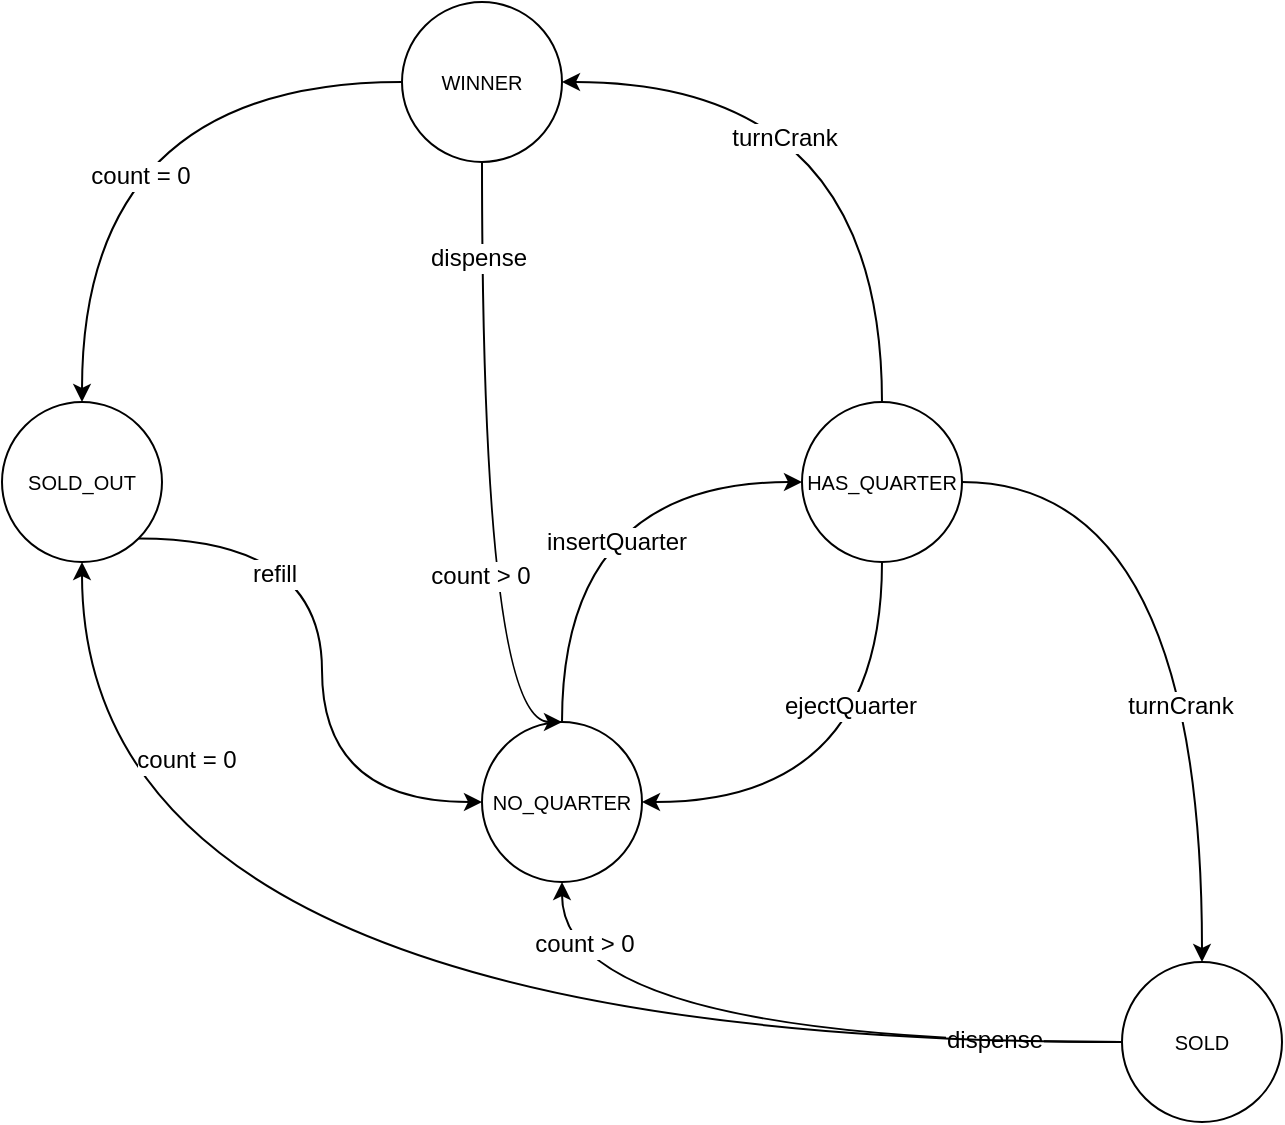 <mxfile version="10.8.0" type="device"><diagram id="ZhT8dzJYKOb54MWivH2m" name="Page-1"><mxGraphModel dx="912" dy="845" grid="1" gridSize="10" guides="1" tooltips="1" connect="1" arrows="1" fold="1" page="1" pageScale="1" pageWidth="850" pageHeight="1100" math="0" shadow="0"><root><mxCell id="0"/><mxCell id="1" parent="0"/><mxCell id="207efkXpUVqOdckeGuly-1" style="edgeStyle=orthogonalEdgeStyle;orthogonalLoop=1;jettySize=auto;html=1;exitX=1;exitY=1;exitDx=0;exitDy=0;entryX=0;entryY=0.5;entryDx=0;entryDy=0;curved=1;" parent="1" source="ypCwY7o6JiADmkSdHgSj-1" target="ypCwY7o6JiADmkSdHgSj-2" edge="1"><mxGeometry relative="1" as="geometry"/></mxCell><mxCell id="207efkXpUVqOdckeGuly-2" value="refill" style="text;html=1;resizable=0;points=[];align=center;verticalAlign=middle;labelBackgroundColor=#ffffff;" parent="207efkXpUVqOdckeGuly-1" vertex="1" connectable="0"><mxGeometry x="-0.559" y="-17" relative="1" as="geometry"><mxPoint as="offset"/></mxGeometry></mxCell><mxCell id="ypCwY7o6JiADmkSdHgSj-1" value="&lt;font style=&quot;font-size: 10px&quot;&gt;SOLD_OUT&lt;/font&gt;" style="ellipse;whiteSpace=wrap;html=1;aspect=fixed;" parent="1" vertex="1"><mxGeometry x="40" y="240" width="80" height="80" as="geometry"/></mxCell><mxCell id="ypCwY7o6JiADmkSdHgSj-5" style="edgeStyle=orthogonalEdgeStyle;orthogonalLoop=1;jettySize=auto;html=1;exitX=0.5;exitY=0;exitDx=0;exitDy=0;entryX=0;entryY=0.5;entryDx=0;entryDy=0;curved=1;" parent="1" source="ypCwY7o6JiADmkSdHgSj-2" target="ypCwY7o6JiADmkSdHgSj-3" edge="1"><mxGeometry relative="1" as="geometry"/></mxCell><mxCell id="ypCwY7o6JiADmkSdHgSj-10" value="insertQuarter" style="text;html=1;resizable=0;points=[];align=center;verticalAlign=middle;labelBackgroundColor=#ffffff;" parent="ypCwY7o6JiADmkSdHgSj-5" vertex="1" connectable="0"><mxGeometry x="-0.25" y="-27" relative="1" as="geometry"><mxPoint as="offset"/></mxGeometry></mxCell><mxCell id="ypCwY7o6JiADmkSdHgSj-2" value="&lt;font style=&quot;font-size: 10px&quot;&gt;NO_QUARTER&lt;/font&gt;" style="ellipse;whiteSpace=wrap;html=1;aspect=fixed;" parent="1" vertex="1"><mxGeometry x="280" y="400" width="80" height="80" as="geometry"/></mxCell><mxCell id="ypCwY7o6JiADmkSdHgSj-6" style="edgeStyle=orthogonalEdgeStyle;orthogonalLoop=1;jettySize=auto;html=1;exitX=0.5;exitY=1;exitDx=0;exitDy=0;entryX=1;entryY=0.5;entryDx=0;entryDy=0;curved=1;" parent="1" source="ypCwY7o6JiADmkSdHgSj-3" target="ypCwY7o6JiADmkSdHgSj-2" edge="1"><mxGeometry relative="1" as="geometry"/></mxCell><mxCell id="ypCwY7o6JiADmkSdHgSj-11" value="ejectQuarter" style="text;html=1;resizable=0;points=[];align=center;verticalAlign=middle;labelBackgroundColor=#ffffff;" parent="ypCwY7o6JiADmkSdHgSj-6" vertex="1" connectable="0"><mxGeometry x="-0.4" y="-16" relative="1" as="geometry"><mxPoint as="offset"/></mxGeometry></mxCell><mxCell id="ypCwY7o6JiADmkSdHgSj-9" style="edgeStyle=orthogonalEdgeStyle;orthogonalLoop=1;jettySize=auto;html=1;exitX=1;exitY=0.5;exitDx=0;exitDy=0;curved=1;" parent="1" source="ypCwY7o6JiADmkSdHgSj-3" target="ypCwY7o6JiADmkSdHgSj-4" edge="1"><mxGeometry relative="1" as="geometry"/></mxCell><mxCell id="ypCwY7o6JiADmkSdHgSj-12" value="turnCrank" style="text;html=1;resizable=0;points=[];align=center;verticalAlign=middle;labelBackgroundColor=#ffffff;" parent="ypCwY7o6JiADmkSdHgSj-9" vertex="1" connectable="0"><mxGeometry x="0.289" y="-11" relative="1" as="geometry"><mxPoint as="offset"/></mxGeometry></mxCell><mxCell id="u1Br2FZSe2EVrdRooZ4B-2" style="edgeStyle=orthogonalEdgeStyle;orthogonalLoop=1;jettySize=auto;html=1;exitX=0.5;exitY=0;exitDx=0;exitDy=0;entryX=1;entryY=0.5;entryDx=0;entryDy=0;curved=1;" parent="1" source="ypCwY7o6JiADmkSdHgSj-3" target="u1Br2FZSe2EVrdRooZ4B-1" edge="1"><mxGeometry relative="1" as="geometry"/></mxCell><mxCell id="u1Br2FZSe2EVrdRooZ4B-5" value="turnCrank" style="text;html=1;resizable=0;points=[];align=center;verticalAlign=middle;labelBackgroundColor=#ffffff;" parent="u1Br2FZSe2EVrdRooZ4B-2" vertex="1" connectable="0"><mxGeometry x="-0.175" y="49" relative="1" as="geometry"><mxPoint as="offset"/></mxGeometry></mxCell><mxCell id="ypCwY7o6JiADmkSdHgSj-3" value="&lt;font style=&quot;font-size: 10px&quot;&gt;HAS_QUARTER&lt;/font&gt;" style="ellipse;whiteSpace=wrap;html=1;aspect=fixed;" parent="1" vertex="1"><mxGeometry x="440" y="240" width="80" height="80" as="geometry"/></mxCell><mxCell id="ypCwY7o6JiADmkSdHgSj-7" style="edgeStyle=orthogonalEdgeStyle;orthogonalLoop=1;jettySize=auto;html=1;exitX=0;exitY=0.5;exitDx=0;exitDy=0;entryX=0.5;entryY=1;entryDx=0;entryDy=0;curved=1;" parent="1" source="ypCwY7o6JiADmkSdHgSj-4" target="ypCwY7o6JiADmkSdHgSj-2" edge="1"><mxGeometry relative="1" as="geometry"/></mxCell><mxCell id="ypCwY7o6JiADmkSdHgSj-13" value="dispense" style="text;html=1;resizable=0;points=[];align=center;verticalAlign=middle;labelBackgroundColor=#ffffff;" parent="ypCwY7o6JiADmkSdHgSj-7" vertex="1" connectable="0"><mxGeometry x="-0.644" y="-1" relative="1" as="geometry"><mxPoint as="offset"/></mxGeometry></mxCell><mxCell id="ypCwY7o6JiADmkSdHgSj-14" value="count &amp;gt; 0" style="text;html=1;resizable=0;points=[];align=center;verticalAlign=middle;labelBackgroundColor=#ffffff;" parent="ypCwY7o6JiADmkSdHgSj-7" vertex="1" connectable="0"><mxGeometry x="0.828" y="-11" relative="1" as="geometry"><mxPoint as="offset"/></mxGeometry></mxCell><mxCell id="ypCwY7o6JiADmkSdHgSj-15" style="edgeStyle=orthogonalEdgeStyle;curved=1;orthogonalLoop=1;jettySize=auto;html=1;exitX=0;exitY=0.5;exitDx=0;exitDy=0;entryX=0.5;entryY=1;entryDx=0;entryDy=0;" parent="1" source="ypCwY7o6JiADmkSdHgSj-4" target="ypCwY7o6JiADmkSdHgSj-1" edge="1"><mxGeometry relative="1" as="geometry"/></mxCell><mxCell id="ypCwY7o6JiADmkSdHgSj-16" value="count = 0" style="text;html=1;resizable=0;points=[];align=center;verticalAlign=middle;labelBackgroundColor=#ffffff;" parent="ypCwY7o6JiADmkSdHgSj-15" vertex="1" connectable="0"><mxGeometry x="0.741" y="-52" relative="1" as="geometry"><mxPoint as="offset"/></mxGeometry></mxCell><mxCell id="ypCwY7o6JiADmkSdHgSj-4" value="&lt;font style=&quot;font-size: 10px&quot;&gt;SOLD&lt;/font&gt;" style="ellipse;whiteSpace=wrap;html=1;aspect=fixed;" parent="1" vertex="1"><mxGeometry x="600" y="520" width="80" height="80" as="geometry"/></mxCell><mxCell id="u1Br2FZSe2EVrdRooZ4B-3" style="edgeStyle=orthogonalEdgeStyle;orthogonalLoop=1;jettySize=auto;html=1;exitX=0.5;exitY=1;exitDx=0;exitDy=0;entryX=0.5;entryY=0;entryDx=0;entryDy=0;curved=1;" parent="1" source="u1Br2FZSe2EVrdRooZ4B-1" target="ypCwY7o6JiADmkSdHgSj-2" edge="1"><mxGeometry relative="1" as="geometry"><Array as="points"><mxPoint x="280" y="400"/></Array></mxGeometry></mxCell><mxCell id="u1Br2FZSe2EVrdRooZ4B-6" value="dispense" style="text;html=1;resizable=0;points=[];align=center;verticalAlign=middle;labelBackgroundColor=#ffffff;" parent="u1Br2FZSe2EVrdRooZ4B-3" vertex="1" connectable="0"><mxGeometry x="-0.7" y="-2" relative="1" as="geometry"><mxPoint as="offset"/></mxGeometry></mxCell><mxCell id="u1Br2FZSe2EVrdRooZ4B-7" value="count &amp;gt; 0" style="text;html=1;resizable=0;points=[];align=center;verticalAlign=middle;labelBackgroundColor=#ffffff;" parent="u1Br2FZSe2EVrdRooZ4B-3" vertex="1" connectable="0"><mxGeometry x="0.294" y="-1" relative="1" as="geometry"><mxPoint as="offset"/></mxGeometry></mxCell><mxCell id="u1Br2FZSe2EVrdRooZ4B-4" style="edgeStyle=orthogonalEdgeStyle;orthogonalLoop=1;jettySize=auto;html=1;exitX=0;exitY=0.5;exitDx=0;exitDy=0;curved=1;" parent="1" source="u1Br2FZSe2EVrdRooZ4B-1" target="ypCwY7o6JiADmkSdHgSj-1" edge="1"><mxGeometry relative="1" as="geometry"/></mxCell><mxCell id="u1Br2FZSe2EVrdRooZ4B-8" value="count = 0" style="text;html=1;resizable=0;points=[];align=center;verticalAlign=middle;labelBackgroundColor=#ffffff;" parent="u1Br2FZSe2EVrdRooZ4B-4" vertex="1" connectable="0"><mxGeometry x="-0.181" y="47" relative="1" as="geometry"><mxPoint as="offset"/></mxGeometry></mxCell><mxCell id="u1Br2FZSe2EVrdRooZ4B-1" value="&lt;font style=&quot;font-size: 10px&quot;&gt;WINNER&lt;/font&gt;" style="ellipse;whiteSpace=wrap;html=1;aspect=fixed;" parent="1" vertex="1"><mxGeometry x="240" y="40" width="80" height="80" as="geometry"/></mxCell></root></mxGraphModel></diagram></mxfile>